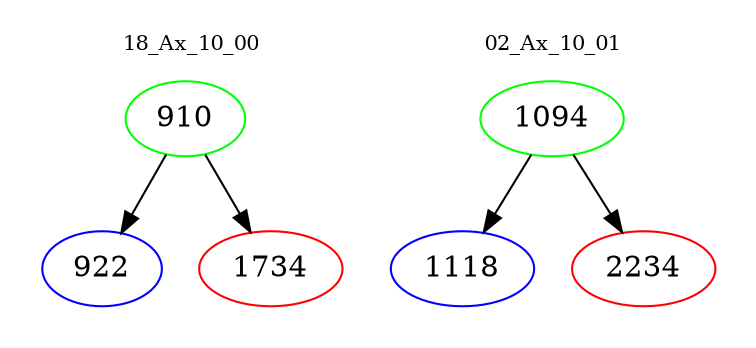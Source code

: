 digraph{
subgraph cluster_0 {
color = white
label = "18_Ax_10_00";
fontsize=10;
T0_910 [label="910", color="green"]
T0_910 -> T0_922 [color="black"]
T0_922 [label="922", color="blue"]
T0_910 -> T0_1734 [color="black"]
T0_1734 [label="1734", color="red"]
}
subgraph cluster_1 {
color = white
label = "02_Ax_10_01";
fontsize=10;
T1_1094 [label="1094", color="green"]
T1_1094 -> T1_1118 [color="black"]
T1_1118 [label="1118", color="blue"]
T1_1094 -> T1_2234 [color="black"]
T1_2234 [label="2234", color="red"]
}
}
